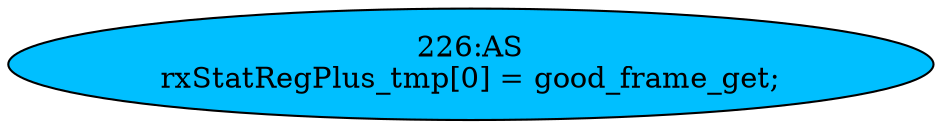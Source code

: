 strict digraph "" {
	node [label="\N"];
	"226:AS"	 [ast="<pyverilog.vparser.ast.Assign object at 0x7fd29a783810>",
		def_var="['rxStatRegPlus_tmp']",
		fillcolor=deepskyblue,
		label="226:AS
rxStatRegPlus_tmp[0] = good_frame_get;",
		statements="[]",
		style=filled,
		typ=Assign,
		use_var="['good_frame_get']"];
}
